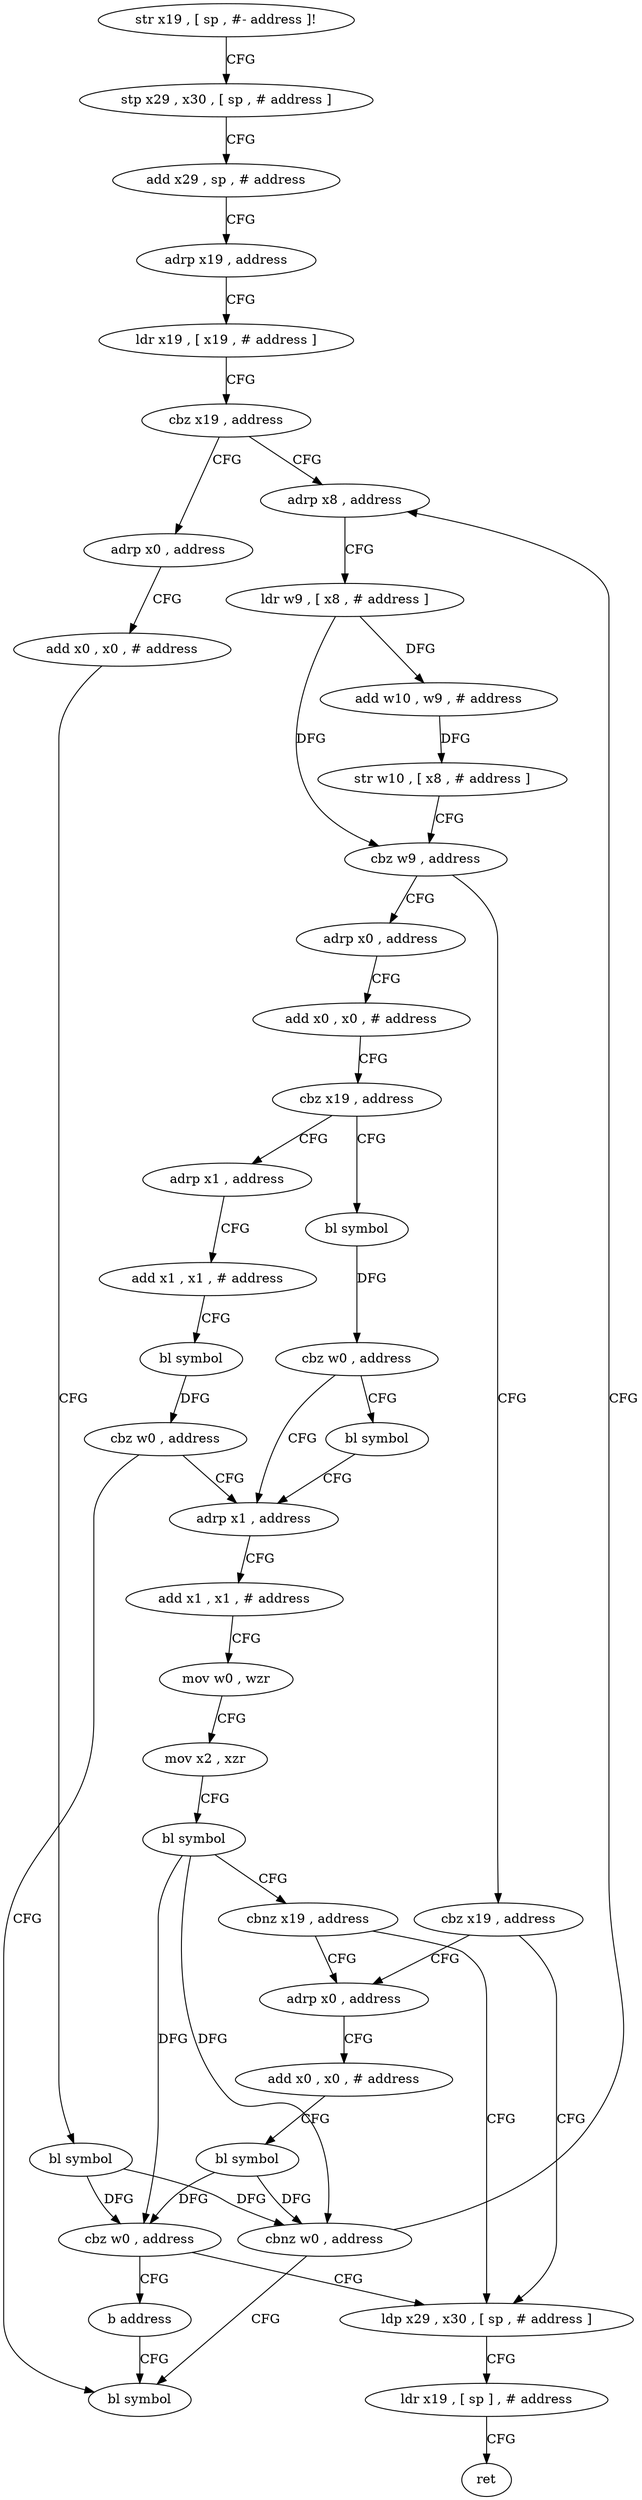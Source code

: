 digraph "func" {
"164268" [label = "str x19 , [ sp , #- address ]!" ]
"164272" [label = "stp x29 , x30 , [ sp , # address ]" ]
"164276" [label = "add x29 , sp , # address" ]
"164280" [label = "adrp x19 , address" ]
"164284" [label = "ldr x19 , [ x19 , # address ]" ]
"164288" [label = "cbz x19 , address" ]
"164308" [label = "adrp x8 , address" ]
"164292" [label = "adrp x0 , address" ]
"164312" [label = "ldr w9 , [ x8 , # address ]" ]
"164316" [label = "add w10 , w9 , # address" ]
"164320" [label = "str w10 , [ x8 , # address ]" ]
"164324" [label = "cbz w9 , address" ]
"164352" [label = "adrp x0 , address" ]
"164328" [label = "cbz x19 , address" ]
"164296" [label = "add x0 , x0 , # address" ]
"164300" [label = "bl symbol" ]
"164304" [label = "cbnz w0 , address" ]
"164380" [label = "bl symbol" ]
"164356" [label = "add x0 , x0 , # address" ]
"164360" [label = "cbz x19 , address" ]
"164384" [label = "bl symbol" ]
"164364" [label = "adrp x1 , address" ]
"164420" [label = "ldp x29 , x30 , [ sp , # address ]" ]
"164332" [label = "adrp x0 , address" ]
"164388" [label = "cbz w0 , address" ]
"164396" [label = "adrp x1 , address" ]
"164392" [label = "bl symbol" ]
"164368" [label = "add x1 , x1 , # address" ]
"164372" [label = "bl symbol" ]
"164376" [label = "cbz w0 , address" ]
"164424" [label = "ldr x19 , [ sp ] , # address" ]
"164428" [label = "ret" ]
"164336" [label = "add x0 , x0 , # address" ]
"164340" [label = "bl symbol" ]
"164344" [label = "cbz w0 , address" ]
"164348" [label = "b address" ]
"164400" [label = "add x1 , x1 , # address" ]
"164404" [label = "mov w0 , wzr" ]
"164408" [label = "mov x2 , xzr" ]
"164412" [label = "bl symbol" ]
"164416" [label = "cbnz x19 , address" ]
"164268" -> "164272" [ label = "CFG" ]
"164272" -> "164276" [ label = "CFG" ]
"164276" -> "164280" [ label = "CFG" ]
"164280" -> "164284" [ label = "CFG" ]
"164284" -> "164288" [ label = "CFG" ]
"164288" -> "164308" [ label = "CFG" ]
"164288" -> "164292" [ label = "CFG" ]
"164308" -> "164312" [ label = "CFG" ]
"164292" -> "164296" [ label = "CFG" ]
"164312" -> "164316" [ label = "DFG" ]
"164312" -> "164324" [ label = "DFG" ]
"164316" -> "164320" [ label = "DFG" ]
"164320" -> "164324" [ label = "CFG" ]
"164324" -> "164352" [ label = "CFG" ]
"164324" -> "164328" [ label = "CFG" ]
"164352" -> "164356" [ label = "CFG" ]
"164328" -> "164420" [ label = "CFG" ]
"164328" -> "164332" [ label = "CFG" ]
"164296" -> "164300" [ label = "CFG" ]
"164300" -> "164304" [ label = "DFG" ]
"164300" -> "164344" [ label = "DFG" ]
"164304" -> "164380" [ label = "CFG" ]
"164304" -> "164308" [ label = "CFG" ]
"164356" -> "164360" [ label = "CFG" ]
"164360" -> "164384" [ label = "CFG" ]
"164360" -> "164364" [ label = "CFG" ]
"164384" -> "164388" [ label = "DFG" ]
"164364" -> "164368" [ label = "CFG" ]
"164420" -> "164424" [ label = "CFG" ]
"164332" -> "164336" [ label = "CFG" ]
"164388" -> "164396" [ label = "CFG" ]
"164388" -> "164392" [ label = "CFG" ]
"164396" -> "164400" [ label = "CFG" ]
"164392" -> "164396" [ label = "CFG" ]
"164368" -> "164372" [ label = "CFG" ]
"164372" -> "164376" [ label = "DFG" ]
"164376" -> "164396" [ label = "CFG" ]
"164376" -> "164380" [ label = "CFG" ]
"164424" -> "164428" [ label = "CFG" ]
"164336" -> "164340" [ label = "CFG" ]
"164340" -> "164344" [ label = "DFG" ]
"164340" -> "164304" [ label = "DFG" ]
"164344" -> "164420" [ label = "CFG" ]
"164344" -> "164348" [ label = "CFG" ]
"164348" -> "164380" [ label = "CFG" ]
"164400" -> "164404" [ label = "CFG" ]
"164404" -> "164408" [ label = "CFG" ]
"164408" -> "164412" [ label = "CFG" ]
"164412" -> "164416" [ label = "CFG" ]
"164412" -> "164304" [ label = "DFG" ]
"164412" -> "164344" [ label = "DFG" ]
"164416" -> "164332" [ label = "CFG" ]
"164416" -> "164420" [ label = "CFG" ]
}
